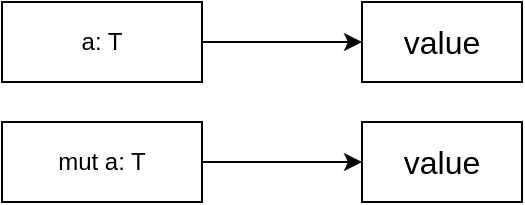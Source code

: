 <mxfile version="18.0.6" type="device"><diagram id="7jxzxcpoXUmdrHcn3g3k" name="第1頁"><mxGraphModel dx="782" dy="539" grid="1" gridSize="10" guides="1" tooltips="1" connect="1" arrows="1" fold="1" page="1" pageScale="1" pageWidth="827" pageHeight="1169" math="0" shadow="0"><root><mxCell id="0"/><mxCell id="1" parent="0"/><mxCell id="UEuj4SKXsQftleqQNA8D-4" style="edgeStyle=orthogonalEdgeStyle;rounded=0;orthogonalLoop=1;jettySize=auto;html=1;entryX=0;entryY=0.5;entryDx=0;entryDy=0;" edge="1" parent="1" source="UEuj4SKXsQftleqQNA8D-1" target="UEuj4SKXsQftleqQNA8D-2"><mxGeometry relative="1" as="geometry"/></mxCell><mxCell id="UEuj4SKXsQftleqQNA8D-1" value="&lt;font style=&quot;font-size: 12px;&quot;&gt;a: T&lt;br&gt;&lt;/font&gt;" style="rounded=0;whiteSpace=wrap;html=1;" vertex="1" parent="1"><mxGeometry x="60" y="120" width="100" height="40" as="geometry"/></mxCell><mxCell id="UEuj4SKXsQftleqQNA8D-2" value="&lt;font style=&quot;font-size: 16px;&quot;&gt;value&lt;/font&gt;" style="rounded=0;whiteSpace=wrap;html=1;" vertex="1" parent="1"><mxGeometry x="240" y="120" width="80" height="40" as="geometry"/></mxCell><mxCell id="UEuj4SKXsQftleqQNA8D-11" style="edgeStyle=orthogonalEdgeStyle;rounded=0;orthogonalLoop=1;jettySize=auto;html=1;exitX=1;exitY=0.5;exitDx=0;exitDy=0;entryX=0;entryY=0.5;entryDx=0;entryDy=0;fontSize=12;" edge="1" parent="1" source="UEuj4SKXsQftleqQNA8D-9" target="UEuj4SKXsQftleqQNA8D-10"><mxGeometry relative="1" as="geometry"/></mxCell><mxCell id="UEuj4SKXsQftleqQNA8D-9" value="&lt;font style=&quot;font-size: 12px;&quot;&gt;mut a: T&lt;br&gt;&lt;/font&gt;" style="rounded=0;whiteSpace=wrap;html=1;" vertex="1" parent="1"><mxGeometry x="60" y="180" width="100" height="40" as="geometry"/></mxCell><mxCell id="UEuj4SKXsQftleqQNA8D-10" value="&lt;font style=&quot;font-size: 16px;&quot;&gt;value&lt;/font&gt;" style="rounded=0;whiteSpace=wrap;html=1;" vertex="1" parent="1"><mxGeometry x="240" y="180" width="80" height="40" as="geometry"/></mxCell></root></mxGraphModel></diagram></mxfile>